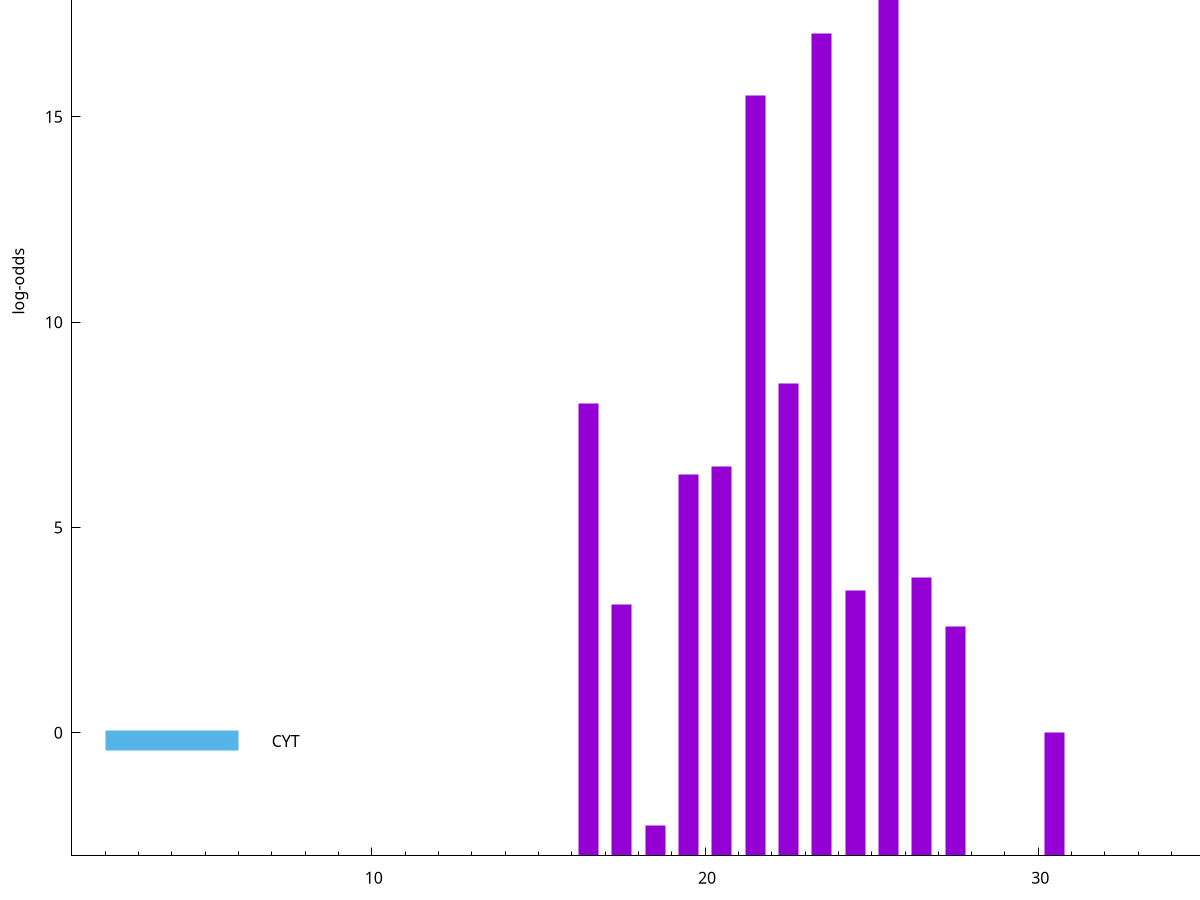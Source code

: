 set title "LipoP predictions for SRR4017929.gff"
set size 2., 1.4
set xrange [1:70] 
set mxtics 10
set yrange [-3:25]
set y2range [0:28]
set ylabel "log-odds"
set term postscript eps color solid "Helvetica" 30
set output "SRR4017929.gff2.eps"
set arrow from 2,22.0058 to 6,22.0058 nohead lt 1 lw 20
set label "SpI" at 7,22.0058
set arrow from 2,-0.200913 to 6,-0.200913 nohead lt 3 lw 20
set label "CYT" at 7,-0.200913
set arrow from 2,22.0058 to 6,22.0058 nohead lt 1 lw 20
set label "SpI" at 7,22.0058
# NOTE: The scores below are the log-odds scores with the threshold
# NOTE: subtracted (a hack to make gnuplot make the histogram all
# NOTE: look nice).
plot "-" axes x1y2 title "" with impulses lt 1 lw 20
25.500000 24.942300
23.500000 20.025900
21.500000 18.517700
22.500000 11.509010
16.500000 11.026190
20.500000 9.472260
19.500000 9.292310
26.500000 6.791350
24.500000 6.466930
17.500000 6.121330
27.500000 5.590830
30.500000 3.013897
18.500000 0.740060
e
exit

